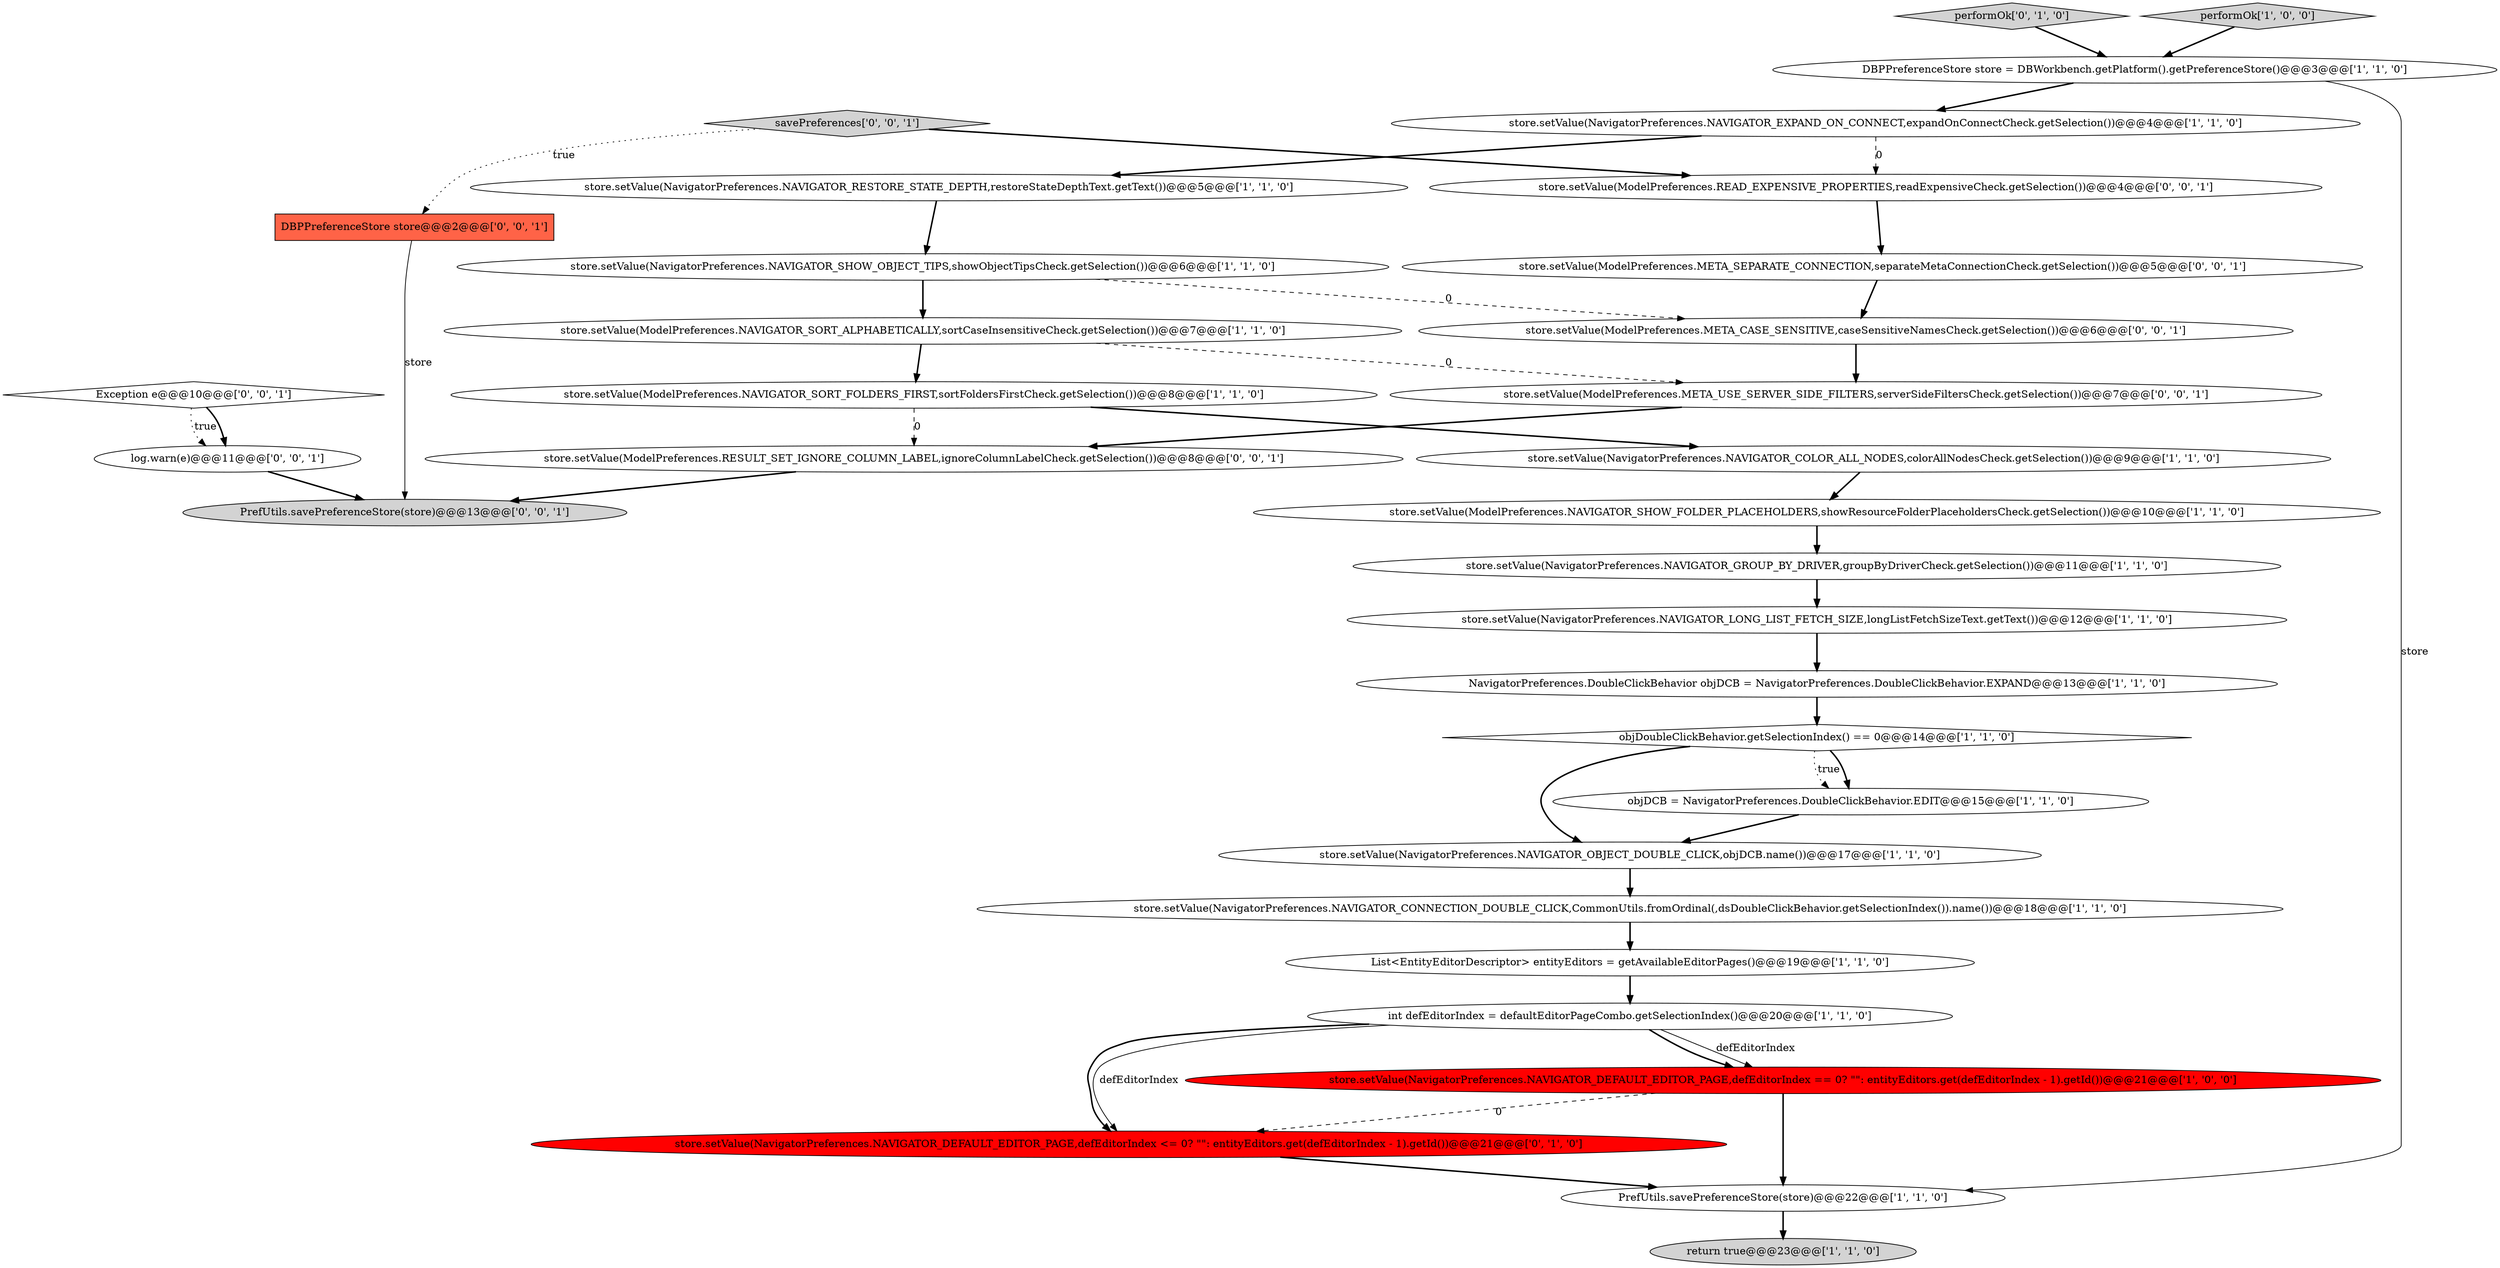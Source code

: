 digraph {
29 [style = filled, label = "store.setValue(ModelPreferences.RESULT_SET_IGNORE_COLUMN_LABEL,ignoreColumnLabelCheck.getSelection())@@@8@@@['0', '0', '1']", fillcolor = white, shape = ellipse image = "AAA0AAABBB3BBB"];
32 [style = filled, label = "Exception e@@@10@@@['0', '0', '1']", fillcolor = white, shape = diamond image = "AAA0AAABBB3BBB"];
9 [style = filled, label = "store.setValue(NavigatorPreferences.NAVIGATOR_OBJECT_DOUBLE_CLICK,objDCB.name())@@@17@@@['1', '1', '0']", fillcolor = white, shape = ellipse image = "AAA0AAABBB1BBB"];
21 [style = filled, label = "performOk['0', '1', '0']", fillcolor = lightgray, shape = diamond image = "AAA0AAABBB2BBB"];
19 [style = filled, label = "return true@@@23@@@['1', '1', '0']", fillcolor = lightgray, shape = ellipse image = "AAA0AAABBB1BBB"];
16 [style = filled, label = "objDoubleClickBehavior.getSelectionIndex() == 0@@@14@@@['1', '1', '0']", fillcolor = white, shape = diamond image = "AAA0AAABBB1BBB"];
25 [style = filled, label = "store.setValue(ModelPreferences.READ_EXPENSIVE_PROPERTIES,readExpensiveCheck.getSelection())@@@4@@@['0', '0', '1']", fillcolor = white, shape = ellipse image = "AAA0AAABBB3BBB"];
2 [style = filled, label = "int defEditorIndex = defaultEditorPageCombo.getSelectionIndex()@@@20@@@['1', '1', '0']", fillcolor = white, shape = ellipse image = "AAA0AAABBB1BBB"];
0 [style = filled, label = "List<EntityEditorDescriptor> entityEditors = getAvailableEditorPages()@@@19@@@['1', '1', '0']", fillcolor = white, shape = ellipse image = "AAA0AAABBB1BBB"];
3 [style = filled, label = "store.setValue(ModelPreferences.NAVIGATOR_SHOW_FOLDER_PLACEHOLDERS,showResourceFolderPlaceholdersCheck.getSelection())@@@10@@@['1', '1', '0']", fillcolor = white, shape = ellipse image = "AAA0AAABBB1BBB"];
5 [style = filled, label = "NavigatorPreferences.DoubleClickBehavior objDCB = NavigatorPreferences.DoubleClickBehavior.EXPAND@@@13@@@['1', '1', '0']", fillcolor = white, shape = ellipse image = "AAA0AAABBB1BBB"];
28 [style = filled, label = "store.setValue(ModelPreferences.META_USE_SERVER_SIDE_FILTERS,serverSideFiltersCheck.getSelection())@@@7@@@['0', '0', '1']", fillcolor = white, shape = ellipse image = "AAA0AAABBB3BBB"];
6 [style = filled, label = "store.setValue(ModelPreferences.NAVIGATOR_SORT_FOLDERS_FIRST,sortFoldersFirstCheck.getSelection())@@@8@@@['1', '1', '0']", fillcolor = white, shape = ellipse image = "AAA0AAABBB1BBB"];
27 [style = filled, label = "store.setValue(ModelPreferences.META_CASE_SENSITIVE,caseSensitiveNamesCheck.getSelection())@@@6@@@['0', '0', '1']", fillcolor = white, shape = ellipse image = "AAA0AAABBB3BBB"];
31 [style = filled, label = "savePreferences['0', '0', '1']", fillcolor = lightgray, shape = diamond image = "AAA0AAABBB3BBB"];
1 [style = filled, label = "store.setValue(NavigatorPreferences.NAVIGATOR_RESTORE_STATE_DEPTH,restoreStateDepthText.getText())@@@5@@@['1', '1', '0']", fillcolor = white, shape = ellipse image = "AAA0AAABBB1BBB"];
26 [style = filled, label = "PrefUtils.savePreferenceStore(store)@@@13@@@['0', '0', '1']", fillcolor = lightgray, shape = ellipse image = "AAA0AAABBB3BBB"];
8 [style = filled, label = "PrefUtils.savePreferenceStore(store)@@@22@@@['1', '1', '0']", fillcolor = white, shape = ellipse image = "AAA0AAABBB1BBB"];
22 [style = filled, label = "store.setValue(NavigatorPreferences.NAVIGATOR_DEFAULT_EDITOR_PAGE,defEditorIndex <= 0? \"\": entityEditors.get(defEditorIndex - 1).getId())@@@21@@@['0', '1', '0']", fillcolor = red, shape = ellipse image = "AAA1AAABBB2BBB"];
11 [style = filled, label = "store.setValue(NavigatorPreferences.NAVIGATOR_COLOR_ALL_NODES,colorAllNodesCheck.getSelection())@@@9@@@['1', '1', '0']", fillcolor = white, shape = ellipse image = "AAA0AAABBB1BBB"];
18 [style = filled, label = "store.setValue(NavigatorPreferences.NAVIGATOR_SHOW_OBJECT_TIPS,showObjectTipsCheck.getSelection())@@@6@@@['1', '1', '0']", fillcolor = white, shape = ellipse image = "AAA0AAABBB1BBB"];
14 [style = filled, label = "store.setValue(NavigatorPreferences.NAVIGATOR_DEFAULT_EDITOR_PAGE,defEditorIndex == 0? \"\": entityEditors.get(defEditorIndex - 1).getId())@@@21@@@['1', '0', '0']", fillcolor = red, shape = ellipse image = "AAA1AAABBB1BBB"];
20 [style = filled, label = "store.setValue(NavigatorPreferences.NAVIGATOR_LONG_LIST_FETCH_SIZE,longListFetchSizeText.getText())@@@12@@@['1', '1', '0']", fillcolor = white, shape = ellipse image = "AAA0AAABBB1BBB"];
15 [style = filled, label = "store.setValue(NavigatorPreferences.NAVIGATOR_EXPAND_ON_CONNECT,expandOnConnectCheck.getSelection())@@@4@@@['1', '1', '0']", fillcolor = white, shape = ellipse image = "AAA0AAABBB1BBB"];
24 [style = filled, label = "log.warn(e)@@@11@@@['0', '0', '1']", fillcolor = white, shape = ellipse image = "AAA0AAABBB3BBB"];
17 [style = filled, label = "DBPPreferenceStore store = DBWorkbench.getPlatform().getPreferenceStore()@@@3@@@['1', '1', '0']", fillcolor = white, shape = ellipse image = "AAA0AAABBB1BBB"];
4 [style = filled, label = "objDCB = NavigatorPreferences.DoubleClickBehavior.EDIT@@@15@@@['1', '1', '0']", fillcolor = white, shape = ellipse image = "AAA0AAABBB1BBB"];
30 [style = filled, label = "DBPPreferenceStore store@@@2@@@['0', '0', '1']", fillcolor = tomato, shape = box image = "AAA0AAABBB3BBB"];
12 [style = filled, label = "store.setValue(NavigatorPreferences.NAVIGATOR_GROUP_BY_DRIVER,groupByDriverCheck.getSelection())@@@11@@@['1', '1', '0']", fillcolor = white, shape = ellipse image = "AAA0AAABBB1BBB"];
7 [style = filled, label = "store.setValue(ModelPreferences.NAVIGATOR_SORT_ALPHABETICALLY,sortCaseInsensitiveCheck.getSelection())@@@7@@@['1', '1', '0']", fillcolor = white, shape = ellipse image = "AAA0AAABBB1BBB"];
23 [style = filled, label = "store.setValue(ModelPreferences.META_SEPARATE_CONNECTION,separateMetaConnectionCheck.getSelection())@@@5@@@['0', '0', '1']", fillcolor = white, shape = ellipse image = "AAA0AAABBB3BBB"];
13 [style = filled, label = "store.setValue(NavigatorPreferences.NAVIGATOR_CONNECTION_DOUBLE_CLICK,CommonUtils.fromOrdinal(,dsDoubleClickBehavior.getSelectionIndex()).name())@@@18@@@['1', '1', '0']", fillcolor = white, shape = ellipse image = "AAA0AAABBB1BBB"];
10 [style = filled, label = "performOk['1', '0', '0']", fillcolor = lightgray, shape = diamond image = "AAA0AAABBB1BBB"];
4->9 [style = bold, label=""];
28->29 [style = bold, label=""];
31->25 [style = bold, label=""];
2->14 [style = solid, label="defEditorIndex"];
32->24 [style = dotted, label="true"];
23->27 [style = bold, label=""];
25->23 [style = bold, label=""];
8->19 [style = bold, label=""];
27->28 [style = bold, label=""];
18->27 [style = dashed, label="0"];
0->2 [style = bold, label=""];
12->20 [style = bold, label=""];
14->22 [style = dashed, label="0"];
1->18 [style = bold, label=""];
10->17 [style = bold, label=""];
2->22 [style = solid, label="defEditorIndex"];
3->12 [style = bold, label=""];
16->4 [style = dotted, label="true"];
17->8 [style = solid, label="store"];
30->26 [style = solid, label="store"];
20->5 [style = bold, label=""];
29->26 [style = bold, label=""];
5->16 [style = bold, label=""];
22->8 [style = bold, label=""];
31->30 [style = dotted, label="true"];
24->26 [style = bold, label=""];
15->25 [style = dashed, label="0"];
6->29 [style = dashed, label="0"];
11->3 [style = bold, label=""];
7->28 [style = dashed, label="0"];
6->11 [style = bold, label=""];
2->14 [style = bold, label=""];
7->6 [style = bold, label=""];
17->15 [style = bold, label=""];
14->8 [style = bold, label=""];
16->4 [style = bold, label=""];
18->7 [style = bold, label=""];
2->22 [style = bold, label=""];
32->24 [style = bold, label=""];
21->17 [style = bold, label=""];
16->9 [style = bold, label=""];
13->0 [style = bold, label=""];
9->13 [style = bold, label=""];
15->1 [style = bold, label=""];
}
